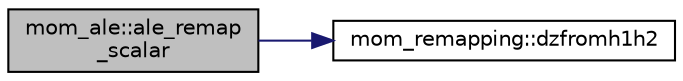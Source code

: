 digraph "mom_ale::ale_remap_scalar"
{
 // INTERACTIVE_SVG=YES
 // LATEX_PDF_SIZE
  edge [fontname="Helvetica",fontsize="10",labelfontname="Helvetica",labelfontsize="10"];
  node [fontname="Helvetica",fontsize="10",shape=record];
  rankdir="LR";
  Node1 [label="mom_ale::ale_remap\l_scalar",height=0.2,width=0.4,color="black", fillcolor="grey75", style="filled", fontcolor="black",tooltip="Remaps a single scalar between grids described by thicknesses h_src and h_dst. h_dst must be dimensio..."];
  Node1 -> Node2 [color="midnightblue",fontsize="10",style="solid",fontname="Helvetica"];
  Node2 [label="mom_remapping::dzfromh1h2",height=0.2,width=0.4,color="black", fillcolor="white", style="filled",URL="$namespacemom__remapping.html#a494289c324db2496816f2687f4ceea76",tooltip="Calculates the change in interface positions based on h1 and h2."];
}
